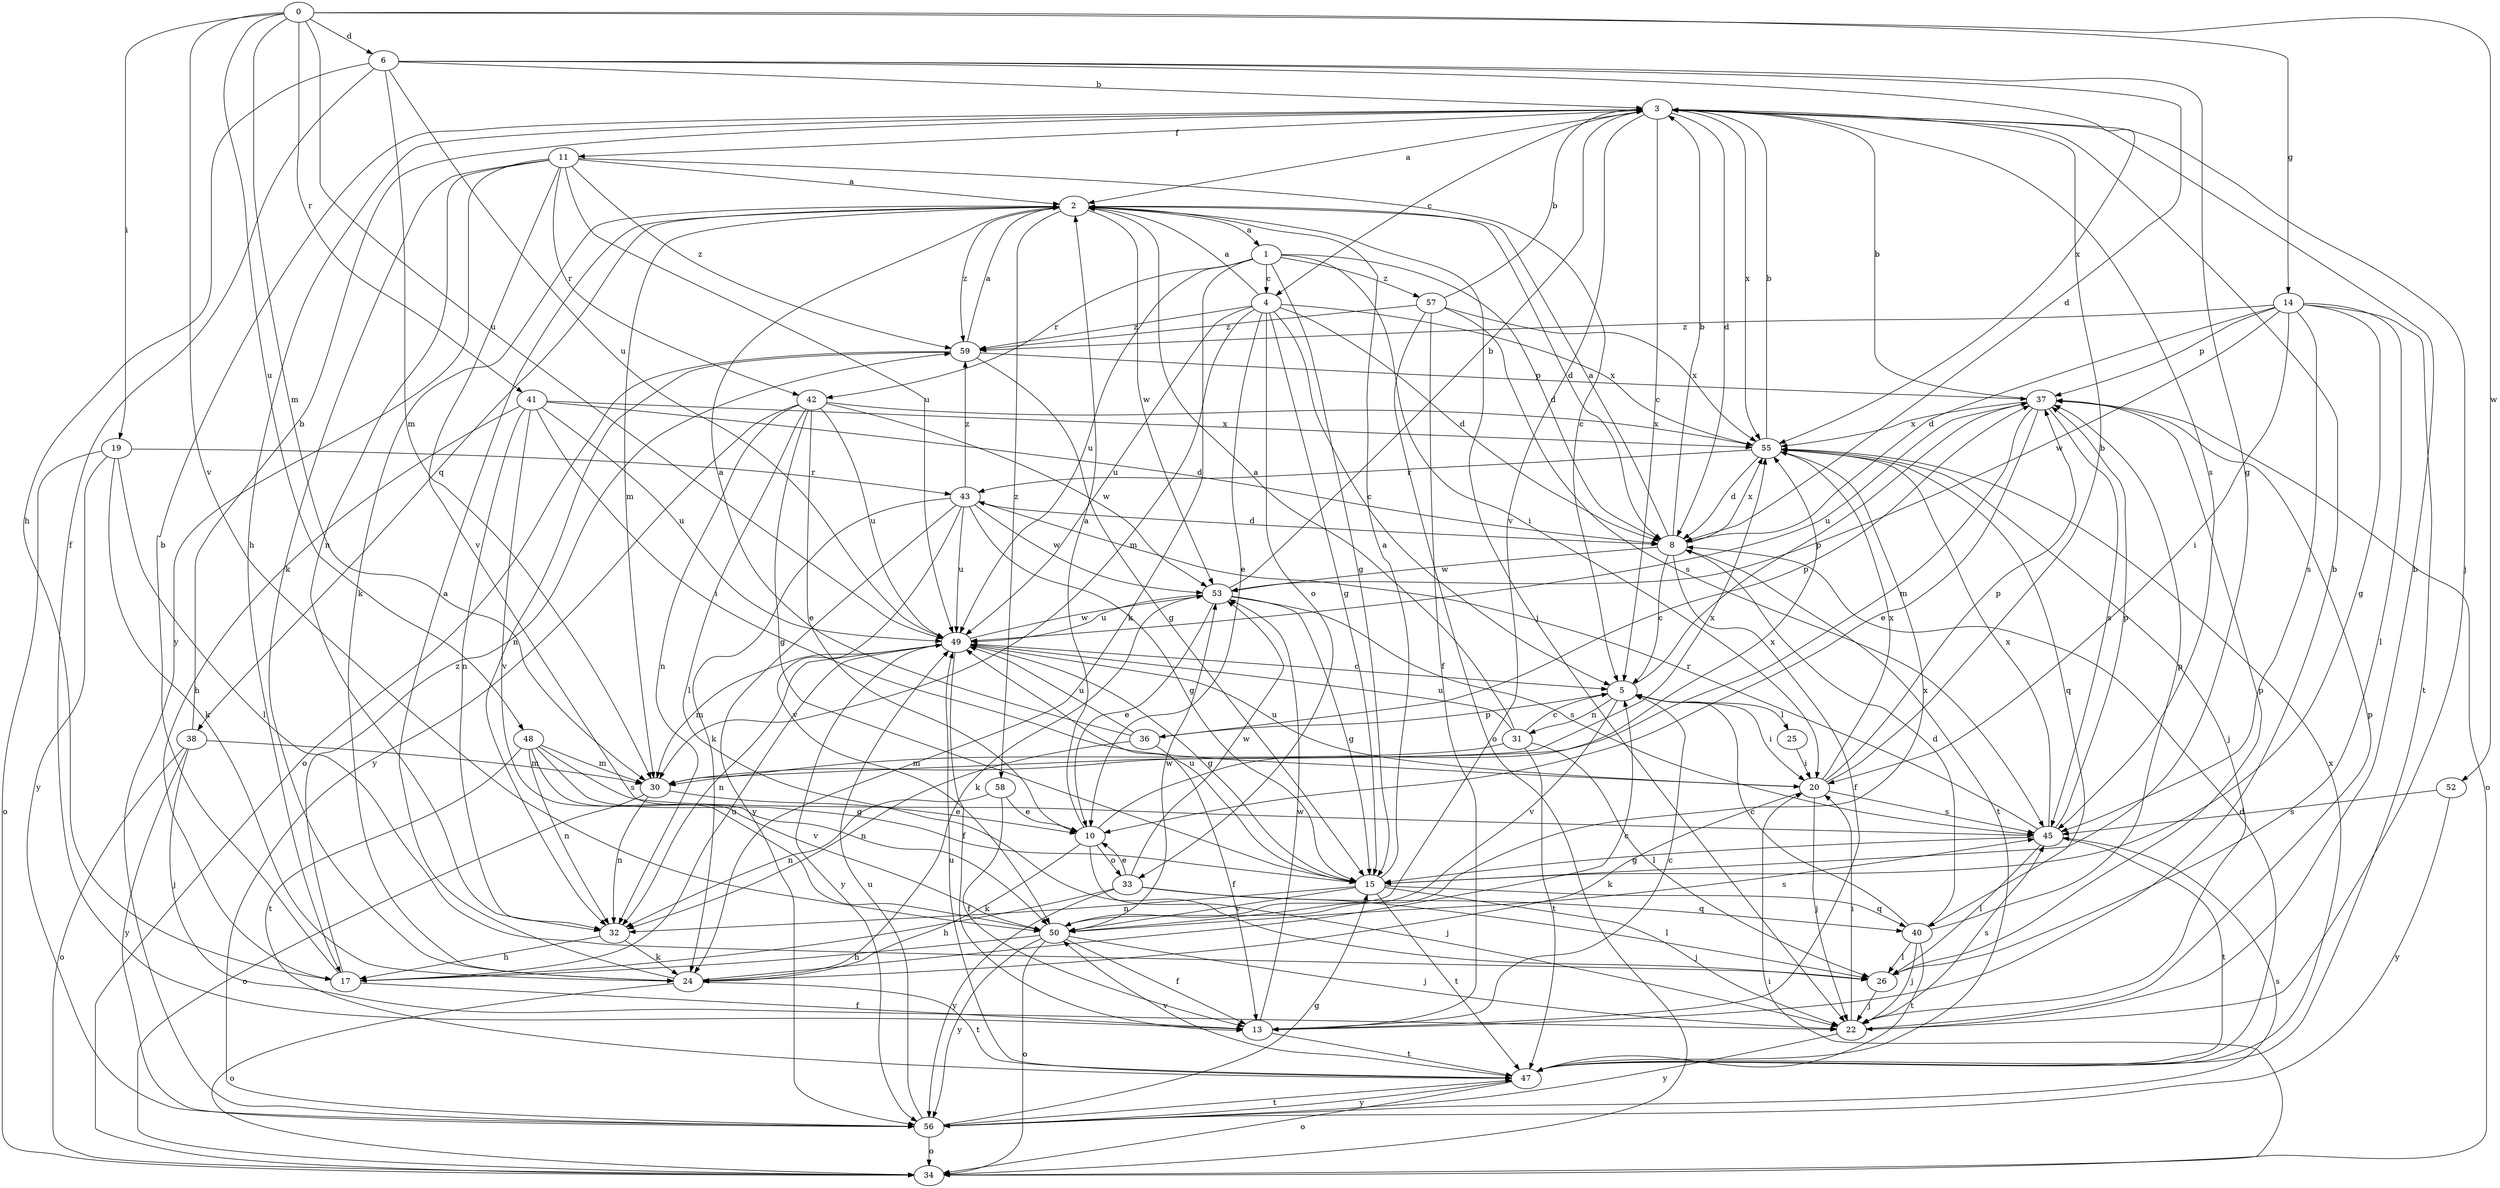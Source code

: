 strict digraph  {
0;
1;
2;
3;
4;
5;
6;
8;
10;
11;
13;
14;
15;
17;
19;
20;
22;
24;
25;
26;
30;
31;
32;
33;
34;
36;
37;
38;
40;
41;
42;
43;
45;
47;
48;
49;
50;
52;
53;
55;
56;
57;
58;
59;
0 -> 6  [label=d];
0 -> 14  [label=g];
0 -> 19  [label=i];
0 -> 30  [label=m];
0 -> 41  [label=r];
0 -> 48  [label=u];
0 -> 49  [label=u];
0 -> 50  [label=v];
0 -> 52  [label=w];
1 -> 4  [label=c];
1 -> 8  [label=d];
1 -> 15  [label=g];
1 -> 20  [label=i];
1 -> 24  [label=k];
1 -> 42  [label=r];
1 -> 49  [label=u];
1 -> 57  [label=z];
2 -> 1  [label=a];
2 -> 8  [label=d];
2 -> 22  [label=j];
2 -> 24  [label=k];
2 -> 30  [label=m];
2 -> 38  [label=q];
2 -> 53  [label=w];
2 -> 58  [label=z];
2 -> 59  [label=z];
3 -> 2  [label=a];
3 -> 4  [label=c];
3 -> 5  [label=c];
3 -> 8  [label=d];
3 -> 11  [label=f];
3 -> 17  [label=h];
3 -> 22  [label=j];
3 -> 45  [label=s];
3 -> 50  [label=v];
3 -> 55  [label=x];
4 -> 2  [label=a];
4 -> 5  [label=c];
4 -> 8  [label=d];
4 -> 10  [label=e];
4 -> 15  [label=g];
4 -> 30  [label=m];
4 -> 33  [label=o];
4 -> 49  [label=u];
4 -> 55  [label=x];
4 -> 59  [label=z];
5 -> 20  [label=i];
5 -> 25  [label=l];
5 -> 31  [label=n];
5 -> 36  [label=p];
5 -> 37  [label=p];
5 -> 50  [label=v];
6 -> 3  [label=b];
6 -> 8  [label=d];
6 -> 13  [label=f];
6 -> 15  [label=g];
6 -> 17  [label=h];
6 -> 30  [label=m];
6 -> 49  [label=u];
6 -> 55  [label=x];
8 -> 2  [label=a];
8 -> 3  [label=b];
8 -> 5  [label=c];
8 -> 13  [label=f];
8 -> 47  [label=t];
8 -> 53  [label=w];
8 -> 55  [label=x];
10 -> 2  [label=a];
10 -> 22  [label=j];
10 -> 24  [label=k];
10 -> 33  [label=o];
10 -> 55  [label=x];
11 -> 2  [label=a];
11 -> 5  [label=c];
11 -> 24  [label=k];
11 -> 32  [label=n];
11 -> 42  [label=r];
11 -> 49  [label=u];
11 -> 50  [label=v];
11 -> 56  [label=y];
11 -> 59  [label=z];
13 -> 3  [label=b];
13 -> 5  [label=c];
13 -> 47  [label=t];
13 -> 53  [label=w];
14 -> 8  [label=d];
14 -> 15  [label=g];
14 -> 20  [label=i];
14 -> 26  [label=l];
14 -> 37  [label=p];
14 -> 45  [label=s];
14 -> 47  [label=t];
14 -> 53  [label=w];
14 -> 59  [label=z];
15 -> 2  [label=a];
15 -> 22  [label=j];
15 -> 32  [label=n];
15 -> 40  [label=q];
15 -> 47  [label=t];
15 -> 49  [label=u];
15 -> 50  [label=v];
17 -> 3  [label=b];
17 -> 13  [label=f];
17 -> 49  [label=u];
17 -> 59  [label=z];
19 -> 24  [label=k];
19 -> 26  [label=l];
19 -> 34  [label=o];
19 -> 43  [label=r];
19 -> 56  [label=y];
20 -> 3  [label=b];
20 -> 22  [label=j];
20 -> 24  [label=k];
20 -> 37  [label=p];
20 -> 45  [label=s];
20 -> 49  [label=u];
20 -> 55  [label=x];
22 -> 3  [label=b];
22 -> 20  [label=i];
22 -> 37  [label=p];
22 -> 45  [label=s];
22 -> 56  [label=y];
24 -> 2  [label=a];
24 -> 5  [label=c];
24 -> 34  [label=o];
24 -> 47  [label=t];
25 -> 20  [label=i];
26 -> 22  [label=j];
26 -> 37  [label=p];
30 -> 10  [label=e];
30 -> 32  [label=n];
30 -> 34  [label=o];
30 -> 55  [label=x];
31 -> 2  [label=a];
31 -> 5  [label=c];
31 -> 26  [label=l];
31 -> 30  [label=m];
31 -> 47  [label=t];
31 -> 49  [label=u];
32 -> 17  [label=h];
32 -> 24  [label=k];
33 -> 10  [label=e];
33 -> 17  [label=h];
33 -> 26  [label=l];
33 -> 40  [label=q];
33 -> 53  [label=w];
33 -> 56  [label=y];
34 -> 20  [label=i];
36 -> 2  [label=a];
36 -> 13  [label=f];
36 -> 32  [label=n];
36 -> 37  [label=p];
36 -> 49  [label=u];
37 -> 3  [label=b];
37 -> 10  [label=e];
37 -> 30  [label=m];
37 -> 34  [label=o];
37 -> 45  [label=s];
37 -> 49  [label=u];
37 -> 55  [label=x];
38 -> 3  [label=b];
38 -> 22  [label=j];
38 -> 30  [label=m];
38 -> 34  [label=o];
38 -> 56  [label=y];
40 -> 5  [label=c];
40 -> 8  [label=d];
40 -> 22  [label=j];
40 -> 26  [label=l];
40 -> 37  [label=p];
40 -> 47  [label=t];
41 -> 8  [label=d];
41 -> 17  [label=h];
41 -> 20  [label=i];
41 -> 32  [label=n];
41 -> 49  [label=u];
41 -> 50  [label=v];
41 -> 55  [label=x];
42 -> 10  [label=e];
42 -> 15  [label=g];
42 -> 26  [label=l];
42 -> 32  [label=n];
42 -> 49  [label=u];
42 -> 53  [label=w];
42 -> 55  [label=x];
42 -> 56  [label=y];
43 -> 8  [label=d];
43 -> 15  [label=g];
43 -> 24  [label=k];
43 -> 49  [label=u];
43 -> 50  [label=v];
43 -> 53  [label=w];
43 -> 56  [label=y];
43 -> 59  [label=z];
45 -> 15  [label=g];
45 -> 26  [label=l];
45 -> 37  [label=p];
45 -> 43  [label=r];
45 -> 47  [label=t];
45 -> 55  [label=x];
47 -> 8  [label=d];
47 -> 34  [label=o];
47 -> 49  [label=u];
47 -> 50  [label=v];
47 -> 55  [label=x];
47 -> 56  [label=y];
48 -> 15  [label=g];
48 -> 30  [label=m];
48 -> 32  [label=n];
48 -> 45  [label=s];
48 -> 47  [label=t];
48 -> 50  [label=v];
49 -> 5  [label=c];
49 -> 13  [label=f];
49 -> 15  [label=g];
49 -> 30  [label=m];
49 -> 32  [label=n];
49 -> 53  [label=w];
49 -> 56  [label=y];
50 -> 13  [label=f];
50 -> 17  [label=h];
50 -> 22  [label=j];
50 -> 34  [label=o];
50 -> 45  [label=s];
50 -> 53  [label=w];
50 -> 55  [label=x];
50 -> 56  [label=y];
52 -> 45  [label=s];
52 -> 56  [label=y];
53 -> 3  [label=b];
53 -> 10  [label=e];
53 -> 15  [label=g];
53 -> 24  [label=k];
53 -> 45  [label=s];
53 -> 49  [label=u];
55 -> 3  [label=b];
55 -> 8  [label=d];
55 -> 22  [label=j];
55 -> 40  [label=q];
55 -> 43  [label=r];
56 -> 15  [label=g];
56 -> 34  [label=o];
56 -> 45  [label=s];
56 -> 47  [label=t];
56 -> 49  [label=u];
57 -> 3  [label=b];
57 -> 13  [label=f];
57 -> 34  [label=o];
57 -> 45  [label=s];
57 -> 55  [label=x];
57 -> 59  [label=z];
58 -> 10  [label=e];
58 -> 13  [label=f];
58 -> 32  [label=n];
59 -> 2  [label=a];
59 -> 15  [label=g];
59 -> 32  [label=n];
59 -> 34  [label=o];
59 -> 37  [label=p];
}
